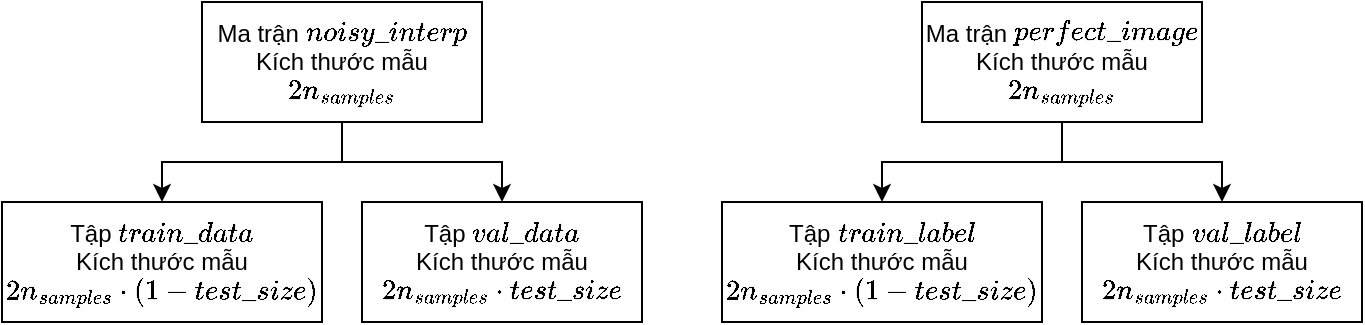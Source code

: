 <mxfile version="24.7.17">
  <diagram name="Page-1" id="qnYGtCQ6HmbTMiV9DPt-">
    <mxGraphModel dx="636" dy="381" grid="1" gridSize="10" guides="1" tooltips="1" connect="1" arrows="1" fold="1" page="1" pageScale="1" pageWidth="850" pageHeight="1100" math="1" shadow="0">
      <root>
        <mxCell id="0" />
        <mxCell id="1" parent="0" />
        <mxCell id="MynP2UiLF1FuOIN8Dgla-8" style="edgeStyle=orthogonalEdgeStyle;rounded=0;orthogonalLoop=1;jettySize=auto;html=1;entryX=0.5;entryY=0;entryDx=0;entryDy=0;" edge="1" parent="1" source="mbtqhHkirMsXsLDekw4L-2" target="MynP2UiLF1FuOIN8Dgla-6">
          <mxGeometry relative="1" as="geometry" />
        </mxCell>
        <mxCell id="MynP2UiLF1FuOIN8Dgla-9" style="edgeStyle=orthogonalEdgeStyle;rounded=0;orthogonalLoop=1;jettySize=auto;html=1;entryX=0.5;entryY=0;entryDx=0;entryDy=0;" edge="1" parent="1" source="mbtqhHkirMsXsLDekw4L-2" target="MynP2UiLF1FuOIN8Dgla-7">
          <mxGeometry relative="1" as="geometry" />
        </mxCell>
        <mxCell id="mbtqhHkirMsXsLDekw4L-2" value="Ma trận \(perfect\_image\)&lt;br&gt;Kích thước mẫu&lt;br&gt;\(2n_{samples}\)" style="whiteSpace=wrap;html=1;rounded=0;" parent="1" vertex="1">
          <mxGeometry x="460" y="40" width="140" height="60" as="geometry" />
        </mxCell>
        <mxCell id="MynP2UiLF1FuOIN8Dgla-2" value="" style="edgeStyle=orthogonalEdgeStyle;rounded=0;orthogonalLoop=1;jettySize=auto;html=1;" edge="1" parent="1" source="mbtqhHkirMsXsLDekw4L-8" target="MynP2UiLF1FuOIN8Dgla-1">
          <mxGeometry relative="1" as="geometry" />
        </mxCell>
        <mxCell id="MynP2UiLF1FuOIN8Dgla-5" value="" style="edgeStyle=orthogonalEdgeStyle;rounded=0;orthogonalLoop=1;jettySize=auto;html=1;" edge="1" parent="1" source="mbtqhHkirMsXsLDekw4L-8" target="MynP2UiLF1FuOIN8Dgla-4">
          <mxGeometry relative="1" as="geometry" />
        </mxCell>
        <mxCell id="mbtqhHkirMsXsLDekw4L-8" value="Ma trận \(noisy\_interp\)&lt;br&gt;Kích thước mẫu&lt;br&gt;\(2n_{samples}\)" style="whiteSpace=wrap;html=1;rounded=0;" parent="1" vertex="1">
          <mxGeometry x="100" y="40" width="140" height="60" as="geometry" />
        </mxCell>
        <mxCell id="MynP2UiLF1FuOIN8Dgla-1" value="Tập \(train\_data\)&lt;br&gt;Kích thước mẫu&lt;br&gt;\(2n_{samples}\cdot (1-test\_size)\)" style="whiteSpace=wrap;html=1;rounded=0;" vertex="1" parent="1">
          <mxGeometry y="140" width="160" height="60" as="geometry" />
        </mxCell>
        <mxCell id="MynP2UiLF1FuOIN8Dgla-4" value="Tập \(val\_data\)&lt;br&gt;Kích thước mẫu&lt;br&gt;\(2n_{samples}\cdot test\_size\)" style="whiteSpace=wrap;html=1;rounded=0;" vertex="1" parent="1">
          <mxGeometry x="180" y="140" width="140" height="60" as="geometry" />
        </mxCell>
        <mxCell id="MynP2UiLF1FuOIN8Dgla-6" value="Tập \(train\_label\)&lt;br&gt;Kích thước mẫu&lt;br&gt;\(2n_{samples}\cdot (1-test\_size)\)" style="whiteSpace=wrap;html=1;rounded=0;" vertex="1" parent="1">
          <mxGeometry x="360" y="140" width="160" height="60" as="geometry" />
        </mxCell>
        <mxCell id="MynP2UiLF1FuOIN8Dgla-7" value="Tập \(val\_label\)&lt;br&gt;Kích thước mẫu&lt;br&gt;\(2n_{samples}\cdot test\_size\)" style="whiteSpace=wrap;html=1;rounded=0;" vertex="1" parent="1">
          <mxGeometry x="540" y="140" width="140" height="60" as="geometry" />
        </mxCell>
      </root>
    </mxGraphModel>
  </diagram>
</mxfile>
